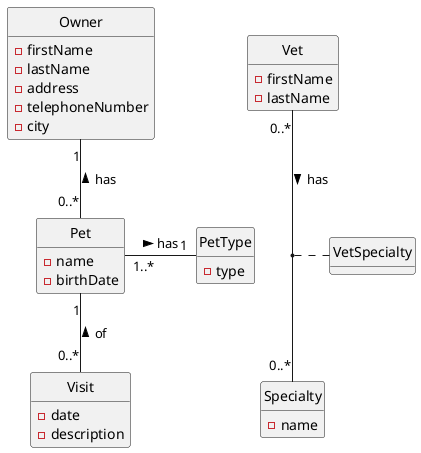 @startuml

hide circle
hide methods

class Owner {
    - firstName
    - lastName
    - address
    - telephoneNumber
    - city
}

class Pet {
    - name
    - birthDate
}

class Visit {
    - date
    - description
}

class Vet{
    -firstName
    -lastName
}

class Specialty {
    -name
}

class VetSpecialty{
}

class PetType {
    - type
}


Owner "1" -- "0..*" Pet : < has
Pet "1" -- "0..*" Visit : < of

Pet "1..*" -right- "1" PetType: has >
Vet "0..*" -down- "0..*" Specialty : has >
(Vet, Specialty).VetSpecialty

@enduml
